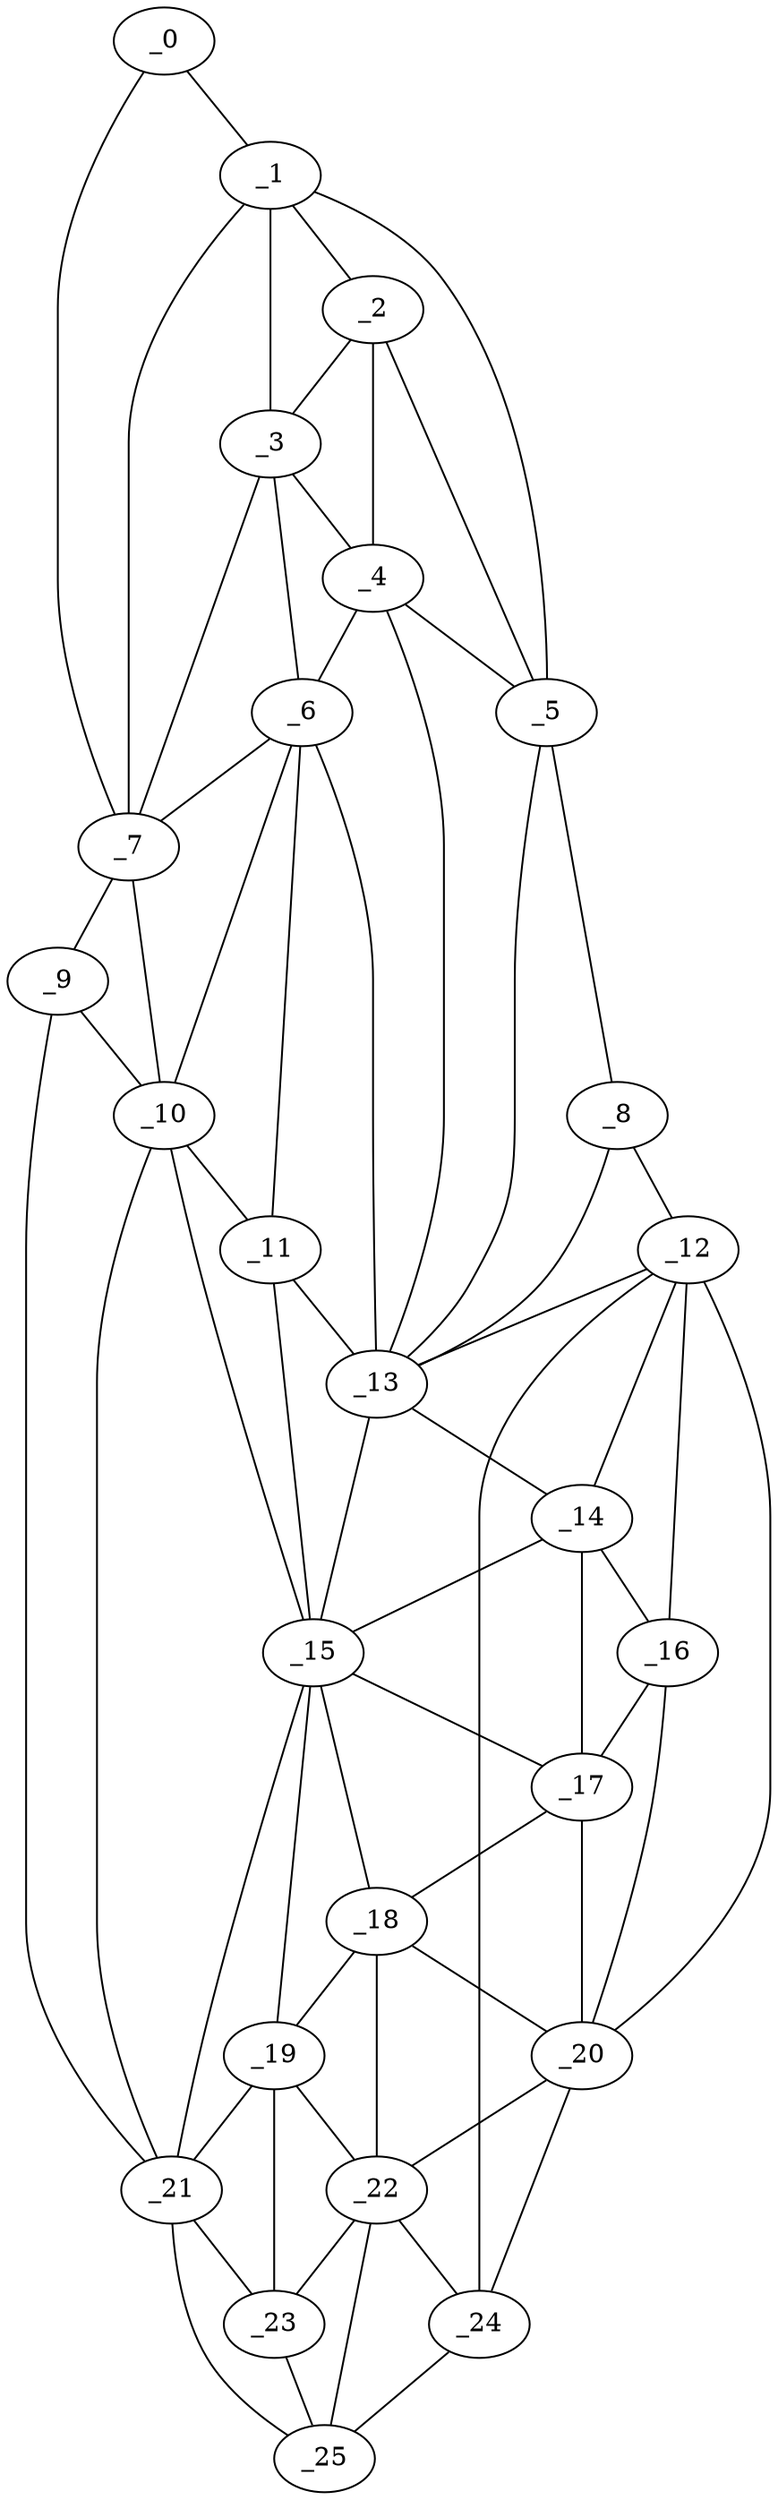graph "obj76__305.gxl" {
	_0	 [x=8,
		y=79];
	_1	 [x=27,
		y=62];
	_0 -- _1	 [valence=1];
	_7	 [x=55,
		y=90];
	_0 -- _7	 [valence=1];
	_2	 [x=37,
		y=56];
	_1 -- _2	 [valence=2];
	_3	 [x=40,
		y=61];
	_1 -- _3	 [valence=2];
	_5	 [x=50,
		y=42];
	_1 -- _5	 [valence=1];
	_1 -- _7	 [valence=2];
	_2 -- _3	 [valence=1];
	_4	 [x=48,
		y=57];
	_2 -- _4	 [valence=2];
	_2 -- _5	 [valence=1];
	_3 -- _4	 [valence=2];
	_6	 [x=55,
		y=65];
	_3 -- _6	 [valence=2];
	_3 -- _7	 [valence=2];
	_4 -- _5	 [valence=2];
	_4 -- _6	 [valence=1];
	_13	 [x=77,
		y=52];
	_4 -- _13	 [valence=2];
	_8	 [x=62,
		y=36];
	_5 -- _8	 [valence=1];
	_5 -- _13	 [valence=2];
	_6 -- _7	 [valence=2];
	_10	 [x=69,
		y=77];
	_6 -- _10	 [valence=2];
	_11	 [x=71,
		y=64];
	_6 -- _11	 [valence=2];
	_6 -- _13	 [valence=1];
	_9	 [x=67,
		y=88];
	_7 -- _9	 [valence=1];
	_7 -- _10	 [valence=2];
	_12	 [x=76,
		y=34];
	_8 -- _12	 [valence=1];
	_8 -- _13	 [valence=2];
	_9 -- _10	 [valence=2];
	_21	 [x=111,
		y=64];
	_9 -- _21	 [valence=1];
	_10 -- _11	 [valence=1];
	_15	 [x=82,
		y=59];
	_10 -- _15	 [valence=2];
	_10 -- _21	 [valence=1];
	_11 -- _13	 [valence=2];
	_11 -- _15	 [valence=1];
	_12 -- _13	 [valence=2];
	_14	 [x=82,
		y=50];
	_12 -- _14	 [valence=1];
	_16	 [x=92,
		y=45];
	_12 -- _16	 [valence=1];
	_20	 [x=109,
		y=43];
	_12 -- _20	 [valence=1];
	_24	 [x=120,
		y=41];
	_12 -- _24	 [valence=1];
	_13 -- _14	 [valence=2];
	_13 -- _15	 [valence=1];
	_14 -- _15	 [valence=2];
	_14 -- _16	 [valence=2];
	_17	 [x=94,
		y=51];
	_14 -- _17	 [valence=2];
	_15 -- _17	 [valence=2];
	_18	 [x=105,
		y=55];
	_15 -- _18	 [valence=2];
	_19	 [x=108,
		y=59];
	_15 -- _19	 [valence=1];
	_15 -- _21	 [valence=1];
	_16 -- _17	 [valence=2];
	_16 -- _20	 [valence=1];
	_17 -- _18	 [valence=1];
	_17 -- _20	 [valence=2];
	_18 -- _19	 [valence=1];
	_18 -- _20	 [valence=1];
	_22	 [x=112,
		y=52];
	_18 -- _22	 [valence=2];
	_19 -- _21	 [valence=2];
	_19 -- _22	 [valence=2];
	_23	 [x=116,
		y=54];
	_19 -- _23	 [valence=1];
	_20 -- _22	 [valence=1];
	_20 -- _24	 [valence=2];
	_21 -- _23	 [valence=2];
	_25	 [x=122,
		y=48];
	_21 -- _25	 [valence=1];
	_22 -- _23	 [valence=2];
	_22 -- _24	 [valence=1];
	_22 -- _25	 [valence=2];
	_23 -- _25	 [valence=1];
	_24 -- _25	 [valence=1];
}
